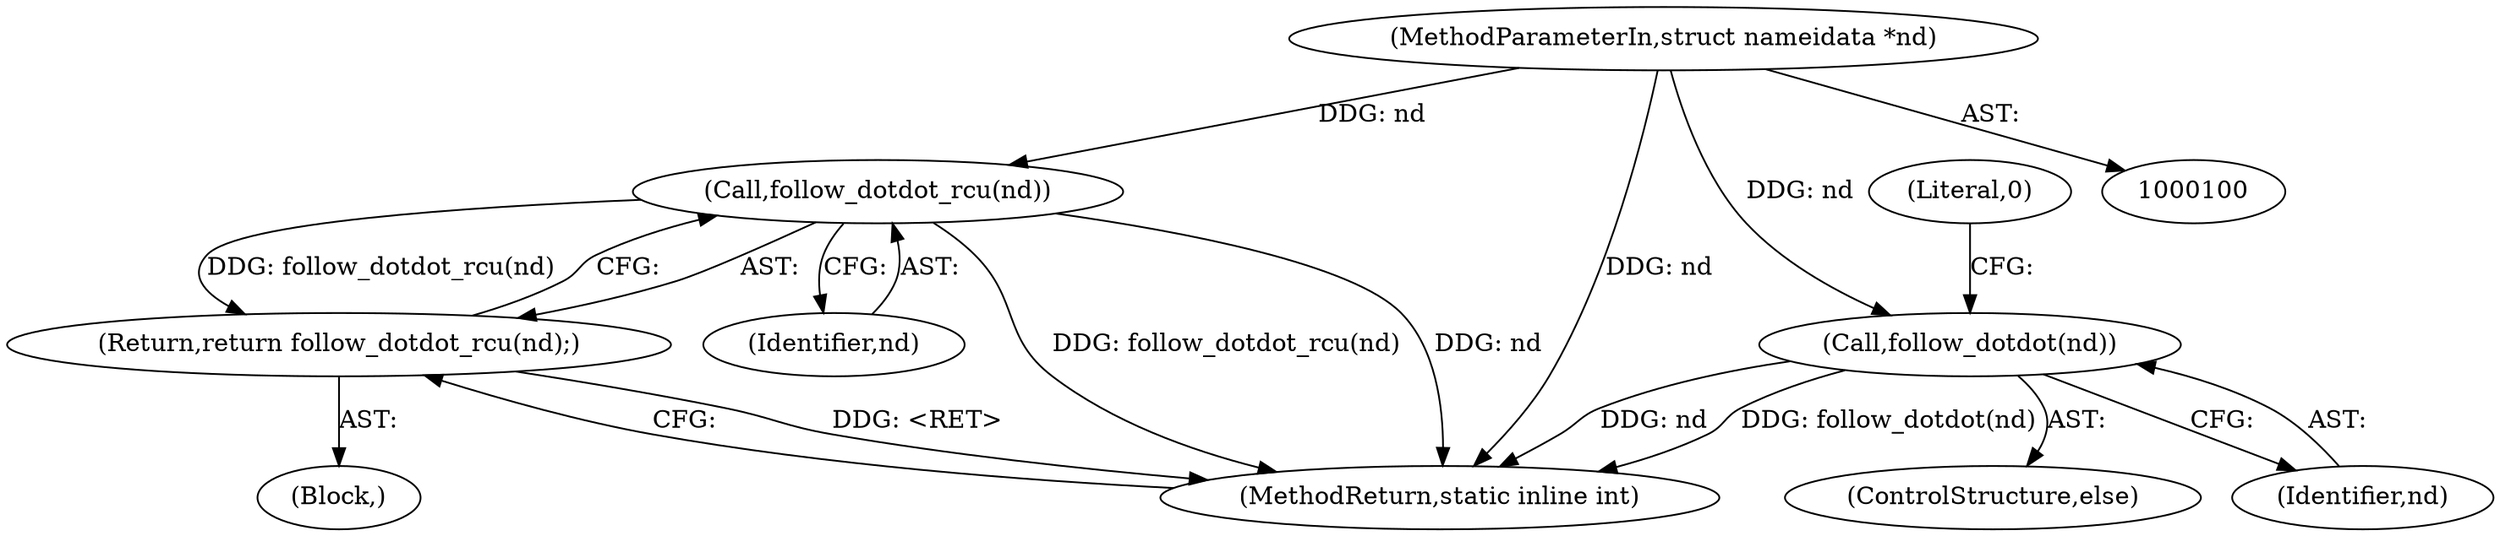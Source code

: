 digraph "1_linux_397d425dc26da728396e66d392d5dcb8dac30c37_1@pointer" {
"1000101" [label="(MethodParameterIn,struct nameidata *nd)"];
"1000117" [label="(Call,follow_dotdot_rcu(nd))"];
"1000116" [label="(Return,return follow_dotdot_rcu(nd);)"];
"1000120" [label="(Call,follow_dotdot(nd))"];
"1000117" [label="(Call,follow_dotdot_rcu(nd))"];
"1000115" [label="(Block,)"];
"1000123" [label="(Literal,0)"];
"1000119" [label="(ControlStructure,else)"];
"1000120" [label="(Call,follow_dotdot(nd))"];
"1000121" [label="(Identifier,nd)"];
"1000118" [label="(Identifier,nd)"];
"1000101" [label="(MethodParameterIn,struct nameidata *nd)"];
"1000116" [label="(Return,return follow_dotdot_rcu(nd);)"];
"1000124" [label="(MethodReturn,static inline int)"];
"1000101" -> "1000100"  [label="AST: "];
"1000101" -> "1000124"  [label="DDG: nd"];
"1000101" -> "1000117"  [label="DDG: nd"];
"1000101" -> "1000120"  [label="DDG: nd"];
"1000117" -> "1000116"  [label="AST: "];
"1000117" -> "1000118"  [label="CFG: "];
"1000118" -> "1000117"  [label="AST: "];
"1000116" -> "1000117"  [label="CFG: "];
"1000117" -> "1000124"  [label="DDG: follow_dotdot_rcu(nd)"];
"1000117" -> "1000124"  [label="DDG: nd"];
"1000117" -> "1000116"  [label="DDG: follow_dotdot_rcu(nd)"];
"1000116" -> "1000115"  [label="AST: "];
"1000124" -> "1000116"  [label="CFG: "];
"1000116" -> "1000124"  [label="DDG: <RET>"];
"1000120" -> "1000119"  [label="AST: "];
"1000120" -> "1000121"  [label="CFG: "];
"1000121" -> "1000120"  [label="AST: "];
"1000123" -> "1000120"  [label="CFG: "];
"1000120" -> "1000124"  [label="DDG: nd"];
"1000120" -> "1000124"  [label="DDG: follow_dotdot(nd)"];
}
